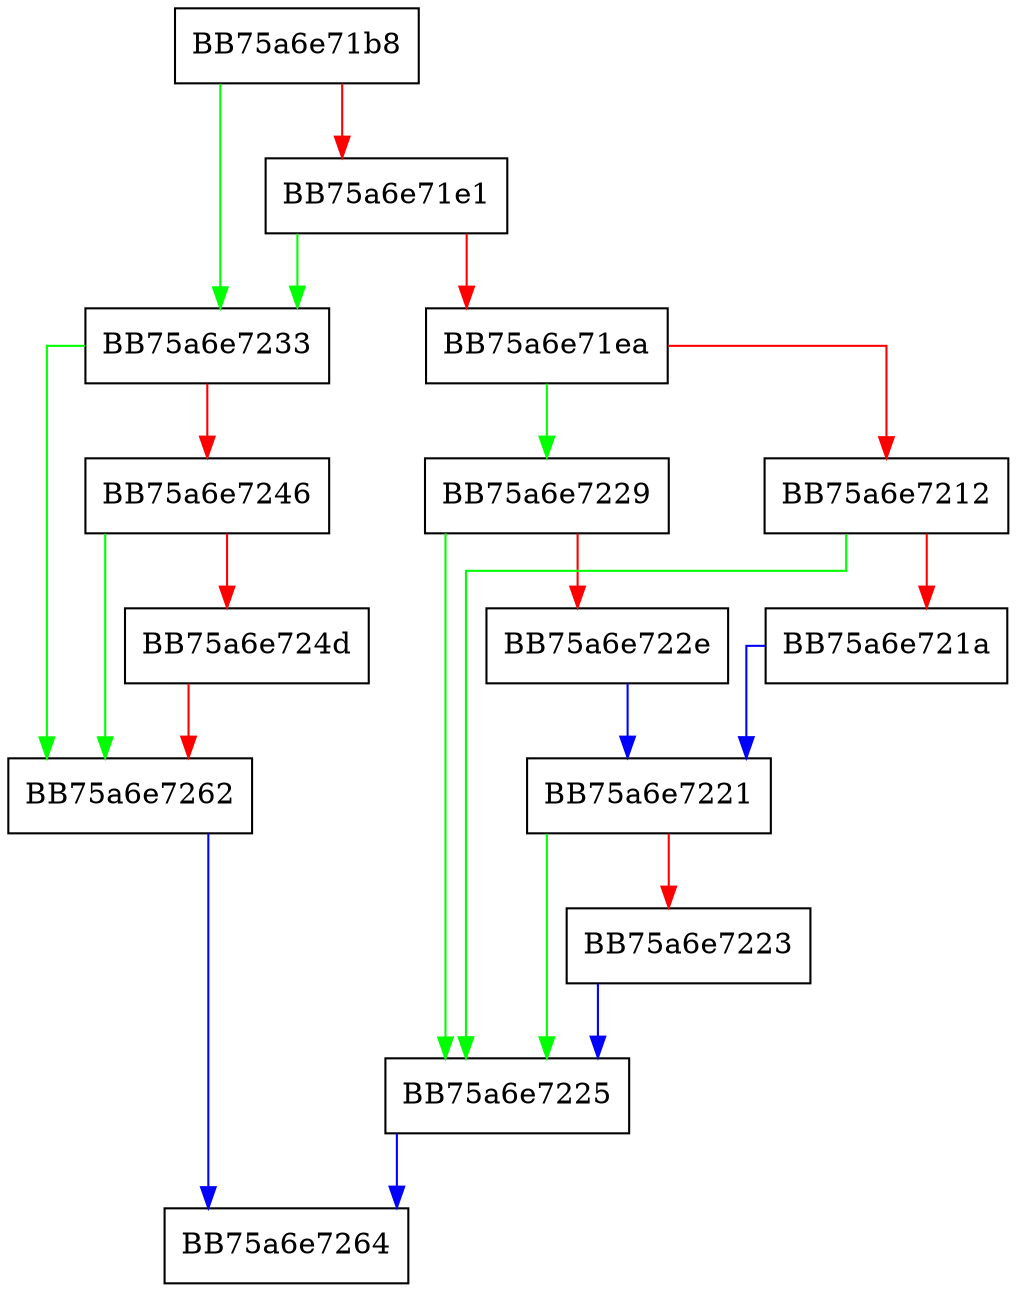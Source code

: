 digraph ReadData {
  node [shape="box"];
  graph [splines=ortho];
  BB75a6e71b8 -> BB75a6e7233 [color="green"];
  BB75a6e71b8 -> BB75a6e71e1 [color="red"];
  BB75a6e71e1 -> BB75a6e7233 [color="green"];
  BB75a6e71e1 -> BB75a6e71ea [color="red"];
  BB75a6e71ea -> BB75a6e7229 [color="green"];
  BB75a6e71ea -> BB75a6e7212 [color="red"];
  BB75a6e7212 -> BB75a6e7225 [color="green"];
  BB75a6e7212 -> BB75a6e721a [color="red"];
  BB75a6e721a -> BB75a6e7221 [color="blue"];
  BB75a6e7221 -> BB75a6e7225 [color="green"];
  BB75a6e7221 -> BB75a6e7223 [color="red"];
  BB75a6e7223 -> BB75a6e7225 [color="blue"];
  BB75a6e7225 -> BB75a6e7264 [color="blue"];
  BB75a6e7229 -> BB75a6e7225 [color="green"];
  BB75a6e7229 -> BB75a6e722e [color="red"];
  BB75a6e722e -> BB75a6e7221 [color="blue"];
  BB75a6e7233 -> BB75a6e7262 [color="green"];
  BB75a6e7233 -> BB75a6e7246 [color="red"];
  BB75a6e7246 -> BB75a6e7262 [color="green"];
  BB75a6e7246 -> BB75a6e724d [color="red"];
  BB75a6e724d -> BB75a6e7262 [color="red"];
  BB75a6e7262 -> BB75a6e7264 [color="blue"];
}
